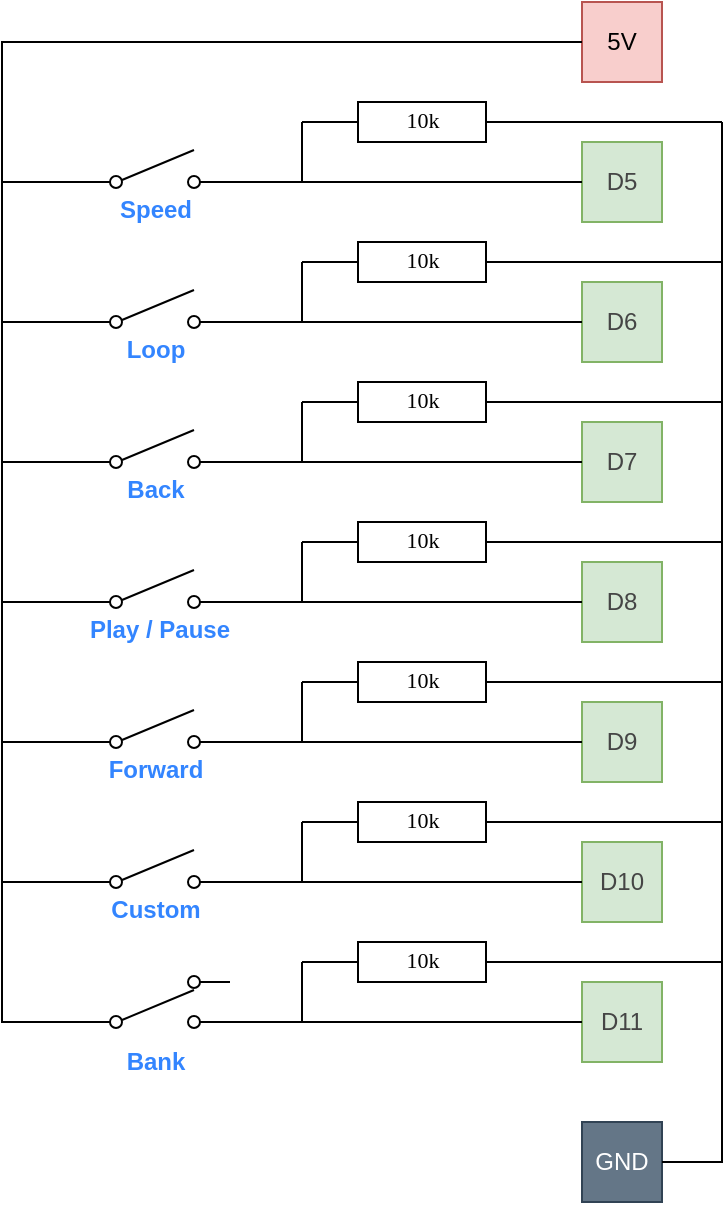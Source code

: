 <mxfile version="12.9.6" type="device"><diagram name="Page-1" id="16e2658f-23c8-b752-8be9-c03fbebb8bbe"><mxGraphModel dx="1305" dy="1044" grid="1" gridSize="10" guides="1" tooltips="1" connect="1" arrows="1" fold="1" page="1" pageScale="1" pageWidth="530" pageHeight="700" background="none" math="0" shadow="0"><root><mxCell id="0"/><mxCell id="1" parent="0"/><mxCell id="XEayLIsE3ASdq2jLto0m-1" value="D5" style="whiteSpace=wrap;html=1;aspect=fixed;fillColor=#d5e8d4;strokeColor=#82b366;rounded=0;glass=0;shadow=0;comic=0;fontColor=#454545;" parent="1" vertex="1"><mxGeometry x="350" y="120" width="40" height="40" as="geometry"/></mxCell><mxCell id="XEayLIsE3ASdq2jLto0m-2" value="D6" style="whiteSpace=wrap;html=1;aspect=fixed;fillColor=#d5e8d4;strokeColor=#82b366;rounded=0;glass=0;shadow=0;comic=0;fontColor=#454545;" parent="1" vertex="1"><mxGeometry x="350" y="190" width="40" height="40" as="geometry"/></mxCell><mxCell id="XEayLIsE3ASdq2jLto0m-3" value="D7" style="whiteSpace=wrap;html=1;aspect=fixed;fillColor=#d5e8d4;strokeColor=#82b366;rounded=0;glass=0;shadow=0;comic=0;fontColor=#454545;" parent="1" vertex="1"><mxGeometry x="350" y="260" width="40" height="40" as="geometry"/></mxCell><mxCell id="XEayLIsE3ASdq2jLto0m-4" value="D8" style="whiteSpace=wrap;html=1;aspect=fixed;fillColor=#d5e8d4;strokeColor=#82b366;rounded=0;glass=0;shadow=0;comic=0;fontColor=#454545;" parent="1" vertex="1"><mxGeometry x="350" y="330" width="40" height="40" as="geometry"/></mxCell><mxCell id="XEayLIsE3ASdq2jLto0m-5" value="D9" style="whiteSpace=wrap;html=1;aspect=fixed;fillColor=#d5e8d4;strokeColor=#82b366;rounded=0;glass=0;shadow=0;comic=0;fontColor=#454545;" parent="1" vertex="1"><mxGeometry x="350" y="400" width="40" height="40" as="geometry"/></mxCell><mxCell id="XEayLIsE3ASdq2jLto0m-7" value="" style="verticalLabelPosition=bottom;shadow=0;dashed=0;align=center;fillColor=#ffffff;html=1;verticalAlign=top;strokeWidth=1;shape=mxgraph.electrical.resistors.resistor_1;rounded=1;comic=0;labelBackgroundColor=none;fontFamily=Verdana;fontSize=12;fontColor=#000000;rotation=0;" parent="1" vertex="1"><mxGeometry x="220" y="100" width="100" height="20" as="geometry"/></mxCell><mxCell id="XEayLIsE3ASdq2jLto0m-8" value="10k" style="text;html=1;resizable=0;points=[];autosize=1;align=center;verticalAlign=top;spacingTop=-4;fontSize=11;fontFamily=Verdana" parent="1" vertex="1"><mxGeometry x="250" y="100" width="40" height="10" as="geometry"/></mxCell><mxCell id="XEayLIsE3ASdq2jLto0m-9" value="5V" style="whiteSpace=wrap;html=1;aspect=fixed;fillColor=#f8cecc;strokeColor=#b85450;rounded=0;glass=0;shadow=0;comic=0;" parent="1" vertex="1"><mxGeometry x="350" y="50" width="40" height="40" as="geometry"/></mxCell><mxCell id="XEayLIsE3ASdq2jLto0m-10" value="GND" style="whiteSpace=wrap;html=1;aspect=fixed;fillColor=#647687;strokeColor=#314354;rounded=0;glass=0;shadow=0;comic=0;fontColor=#ffffff;" parent="1" vertex="1"><mxGeometry x="350" y="610" width="40" height="40" as="geometry"/></mxCell><mxCell id="XEayLIsE3ASdq2jLto0m-11" value="" style="pointerEvents=1;verticalLabelPosition=bottom;shadow=0;dashed=0;align=center;html=1;verticalAlign=top;shape=mxgraph.electrical.electro-mechanical.simple_switch;rounded=0;glass=0;comic=0;fontColor=#454545;" parent="1" vertex="1"><mxGeometry x="99" y="404" width="75" height="19" as="geometry"/></mxCell><mxCell id="XEayLIsE3ASdq2jLto0m-13" value="Forward" style="text;html=1;strokeColor=none;fillColor=none;align=center;verticalAlign=middle;whiteSpace=wrap;rounded=0;shadow=0;glass=0;comic=0;fontColor=#3385FF;fontStyle=1" parent="1" vertex="1"><mxGeometry x="116.5" y="424" width="40" height="20" as="geometry"/></mxCell><mxCell id="XEayLIsE3ASdq2jLto0m-14" value="" style="pointerEvents=1;verticalLabelPosition=bottom;shadow=0;dashed=0;align=center;html=1;verticalAlign=top;shape=mxgraph.electrical.electro-mechanical.simple_switch;rounded=0;glass=0;comic=0;fontColor=#454545;" parent="1" vertex="1"><mxGeometry x="99" y="124" width="75" height="19" as="geometry"/></mxCell><mxCell id="XEayLIsE3ASdq2jLto0m-15" value="Speed" style="text;html=1;strokeColor=none;fillColor=none;align=center;verticalAlign=middle;whiteSpace=wrap;rounded=0;shadow=0;glass=0;comic=0;fontColor=#3385FF;fontStyle=1" parent="1" vertex="1"><mxGeometry x="116.5" y="144" width="40" height="20" as="geometry"/></mxCell><mxCell id="XEayLIsE3ASdq2jLto0m-16" value="" style="pointerEvents=1;verticalLabelPosition=bottom;shadow=0;dashed=0;align=center;html=1;verticalAlign=top;shape=mxgraph.electrical.electro-mechanical.simple_switch;rounded=0;glass=0;comic=0;fontColor=#454545;" parent="1" vertex="1"><mxGeometry x="99" y="194" width="75" height="19" as="geometry"/></mxCell><mxCell id="XEayLIsE3ASdq2jLto0m-17" value="Loop" style="text;html=1;strokeColor=none;fillColor=none;align=center;verticalAlign=middle;whiteSpace=wrap;rounded=0;shadow=0;glass=0;comic=0;fontColor=#3385FF;fontStyle=1" parent="1" vertex="1"><mxGeometry x="116.5" y="214" width="40" height="20" as="geometry"/></mxCell><mxCell id="XEayLIsE3ASdq2jLto0m-18" value="" style="pointerEvents=1;verticalLabelPosition=bottom;shadow=0;dashed=0;align=center;html=1;verticalAlign=top;shape=mxgraph.electrical.electro-mechanical.simple_switch;rounded=0;glass=0;comic=0;fontColor=#454545;" parent="1" vertex="1"><mxGeometry x="99" y="264" width="75" height="19" as="geometry"/></mxCell><mxCell id="XEayLIsE3ASdq2jLto0m-19" value="Back" style="text;html=1;strokeColor=none;fillColor=none;align=center;verticalAlign=middle;whiteSpace=wrap;rounded=0;shadow=0;glass=0;comic=0;fontColor=#3385FF;fontStyle=1" parent="1" vertex="1"><mxGeometry x="116.5" y="284" width="40" height="20" as="geometry"/></mxCell><mxCell id="XEayLIsE3ASdq2jLto0m-20" value="" style="pointerEvents=1;verticalLabelPosition=bottom;shadow=0;dashed=0;align=center;html=1;verticalAlign=top;shape=mxgraph.electrical.electro-mechanical.simple_switch;rounded=0;glass=0;comic=0;fontColor=#454545;" parent="1" vertex="1"><mxGeometry x="99" y="334" width="75" height="19" as="geometry"/></mxCell><mxCell id="XEayLIsE3ASdq2jLto0m-21" value="Play / Pause" style="text;html=1;strokeColor=none;fillColor=none;align=center;verticalAlign=middle;whiteSpace=wrap;rounded=0;shadow=0;glass=0;comic=0;fontColor=#3385FF;fontStyle=1" parent="1" vertex="1"><mxGeometry x="99" y="354" width="80" height="20" as="geometry"/></mxCell><mxCell id="XEayLIsE3ASdq2jLto0m-24" value="" style="endArrow=none;html=1;fontSize=11;fontColor=#454545;entryX=0;entryY=0.5;entryDx=0;entryDy=0;exitX=1;exitY=0.84;exitDx=0;exitDy=0;exitPerimeter=0;" parent="1" source="XEayLIsE3ASdq2jLto0m-14" target="XEayLIsE3ASdq2jLto0m-1" edge="1"><mxGeometry width="50" height="50" relative="1" as="geometry"><mxPoint x="170" y="360" as="sourcePoint"/><mxPoint x="220" y="310" as="targetPoint"/></mxGeometry></mxCell><mxCell id="XEayLIsE3ASdq2jLto0m-25" value="" style="endArrow=none;html=1;fontSize=11;fontColor=#454545;entryX=1;entryY=0.84;entryDx=0;entryDy=0;entryPerimeter=0;exitX=0;exitY=0.5;exitDx=0;exitDy=0;" parent="1" source="XEayLIsE3ASdq2jLto0m-2" target="XEayLIsE3ASdq2jLto0m-16" edge="1"><mxGeometry width="50" height="50" relative="1" as="geometry"><mxPoint x="170" y="360" as="sourcePoint"/><mxPoint x="220" y="310" as="targetPoint"/></mxGeometry></mxCell><mxCell id="XEayLIsE3ASdq2jLto0m-28" value="" style="endArrow=none;html=1;fontSize=11;fontColor=#454545;entryX=0;entryY=0.84;entryDx=0;entryDy=0;entryPerimeter=0;" parent="1" target="XEayLIsE3ASdq2jLto0m-16" edge="1"><mxGeometry width="50" height="50" relative="1" as="geometry"><mxPoint x="60" y="210" as="sourcePoint"/><mxPoint x="220" y="310" as="targetPoint"/></mxGeometry></mxCell><mxCell id="XEayLIsE3ASdq2jLto0m-29" value="" style="endArrow=none;html=1;fontSize=11;fontColor=#454545;entryX=0;entryY=0.84;entryDx=0;entryDy=0;entryPerimeter=0;" parent="1" target="XEayLIsE3ASdq2jLto0m-18" edge="1"><mxGeometry width="50" height="50" relative="1" as="geometry"><mxPoint x="60" y="280" as="sourcePoint"/><mxPoint x="220" y="310" as="targetPoint"/></mxGeometry></mxCell><mxCell id="XEayLIsE3ASdq2jLto0m-30" value="" style="endArrow=none;html=1;fontSize=11;fontColor=#454545;entryX=0;entryY=0.84;entryDx=0;entryDy=0;entryPerimeter=0;" parent="1" target="XEayLIsE3ASdq2jLto0m-20" edge="1"><mxGeometry width="50" height="50" relative="1" as="geometry"><mxPoint x="60" y="350" as="sourcePoint"/><mxPoint x="220" y="310" as="targetPoint"/></mxGeometry></mxCell><mxCell id="XEayLIsE3ASdq2jLto0m-31" value="" style="endArrow=none;html=1;fontSize=11;fontColor=#454545;exitX=0;exitY=0.84;exitDx=0;exitDy=0;exitPerimeter=0;" parent="1" source="XEayLIsE3ASdq2jLto0m-11" edge="1"><mxGeometry width="50" height="50" relative="1" as="geometry"><mxPoint x="170" y="360" as="sourcePoint"/><mxPoint x="60" y="420" as="targetPoint"/></mxGeometry></mxCell><mxCell id="XEayLIsE3ASdq2jLto0m-32" value="" style="endArrow=none;html=1;fontSize=11;fontColor=#454545;entryX=0;entryY=0.84;entryDx=0;entryDy=0;entryPerimeter=0;" parent="1" target="XEayLIsE3ASdq2jLto0m-14" edge="1"><mxGeometry width="50" height="50" relative="1" as="geometry"><mxPoint x="60" y="140" as="sourcePoint"/><mxPoint x="220" y="310" as="targetPoint"/></mxGeometry></mxCell><mxCell id="XEayLIsE3ASdq2jLto0m-34" value="" style="endArrow=none;html=1;fontSize=11;fontColor=#3385FF;" parent="1" edge="1"><mxGeometry width="50" height="50" relative="1" as="geometry"><mxPoint x="210" y="140" as="sourcePoint"/><mxPoint x="210" y="110" as="targetPoint"/></mxGeometry></mxCell><mxCell id="XEayLIsE3ASdq2jLto0m-35" value="" style="endArrow=none;html=1;fontSize=11;fontColor=#3385FF;entryX=0;entryY=0.5;entryDx=0;entryDy=0;entryPerimeter=0;" parent="1" target="XEayLIsE3ASdq2jLto0m-7" edge="1"><mxGeometry width="50" height="50" relative="1" as="geometry"><mxPoint x="210" y="110" as="sourcePoint"/><mxPoint x="220" y="310" as="targetPoint"/></mxGeometry></mxCell><mxCell id="XEayLIsE3ASdq2jLto0m-37" value="" style="endArrow=none;html=1;fontSize=11;fontColor=#3385FF;entryX=1;entryY=0.5;entryDx=0;entryDy=0;strokeColor=none;rounded=0;" parent="1" target="XEayLIsE3ASdq2jLto0m-9" edge="1"><mxGeometry width="50" height="50" relative="1" as="geometry"><mxPoint x="400" y="110" as="sourcePoint"/><mxPoint x="170" y="310" as="targetPoint"/><Array as="points"><mxPoint x="400" y="70"/></Array></mxGeometry></mxCell><mxCell id="XEayLIsE3ASdq2jLto0m-43" value="" style="verticalLabelPosition=bottom;shadow=0;dashed=0;align=center;fillColor=#ffffff;html=1;verticalAlign=top;strokeWidth=1;shape=mxgraph.electrical.resistors.resistor_1;rounded=1;comic=0;labelBackgroundColor=none;fontFamily=Verdana;fontSize=12;fontColor=#000000;rotation=0;" parent="1" vertex="1"><mxGeometry x="220" y="380" width="100" height="20" as="geometry"/></mxCell><mxCell id="XEayLIsE3ASdq2jLto0m-44" value="10k" style="text;html=1;resizable=0;points=[];autosize=1;align=center;verticalAlign=top;spacingTop=-4;fontSize=11;fontFamily=Verdana" parent="1" vertex="1"><mxGeometry x="250" y="380" width="40" height="10" as="geometry"/></mxCell><mxCell id="XEayLIsE3ASdq2jLto0m-45" value="" style="endArrow=none;html=1;fontSize=11;fontColor=#3385FF;" parent="1" edge="1"><mxGeometry width="50" height="50" relative="1" as="geometry"><mxPoint x="210" y="420" as="sourcePoint"/><mxPoint x="210" y="390" as="targetPoint"/></mxGeometry></mxCell><mxCell id="XEayLIsE3ASdq2jLto0m-46" value="" style="endArrow=none;html=1;fontSize=11;fontColor=#3385FF;entryX=0;entryY=0.5;entryDx=0;entryDy=0;entryPerimeter=0;" parent="1" target="XEayLIsE3ASdq2jLto0m-43" edge="1"><mxGeometry width="50" height="50" relative="1" as="geometry"><mxPoint x="210" y="390" as="sourcePoint"/><mxPoint x="220" y="590" as="targetPoint"/></mxGeometry></mxCell><mxCell id="XEayLIsE3ASdq2jLto0m-48" value="" style="endArrow=none;html=1;fontSize=11;fontColor=#3385FF;entryX=1;entryY=0.5;entryDx=0;entryDy=0;strokeColor=none;rounded=0;" parent="1" edge="1"><mxGeometry width="50" height="50" relative="1" as="geometry"><mxPoint x="400" y="390" as="sourcePoint"/><mxPoint x="390" y="350" as="targetPoint"/><Array as="points"><mxPoint x="400" y="350"/></Array></mxGeometry></mxCell><mxCell id="XEayLIsE3ASdq2jLto0m-49" value="" style="verticalLabelPosition=bottom;shadow=0;dashed=0;align=center;fillColor=#ffffff;html=1;verticalAlign=top;strokeWidth=1;shape=mxgraph.electrical.resistors.resistor_1;rounded=1;comic=0;labelBackgroundColor=none;fontFamily=Verdana;fontSize=12;fontColor=#000000;rotation=0;" parent="1" vertex="1"><mxGeometry x="220" y="170" width="100" height="20" as="geometry"/></mxCell><mxCell id="XEayLIsE3ASdq2jLto0m-50" value="10k" style="text;html=1;resizable=0;points=[];autosize=1;align=center;verticalAlign=top;spacingTop=-4;fontSize=11;fontFamily=Verdana" parent="1" vertex="1"><mxGeometry x="250" y="170" width="40" height="10" as="geometry"/></mxCell><mxCell id="XEayLIsE3ASdq2jLto0m-51" value="" style="endArrow=none;html=1;fontSize=11;fontColor=#3385FF;" parent="1" edge="1"><mxGeometry width="50" height="50" relative="1" as="geometry"><mxPoint x="210" y="210" as="sourcePoint"/><mxPoint x="210" y="180" as="targetPoint"/></mxGeometry></mxCell><mxCell id="XEayLIsE3ASdq2jLto0m-52" value="" style="endArrow=none;html=1;fontSize=11;fontColor=#3385FF;entryX=0;entryY=0.5;entryDx=0;entryDy=0;entryPerimeter=0;" parent="1" target="XEayLIsE3ASdq2jLto0m-49" edge="1"><mxGeometry width="50" height="50" relative="1" as="geometry"><mxPoint x="210" y="180" as="sourcePoint"/><mxPoint x="220" y="380" as="targetPoint"/></mxGeometry></mxCell><mxCell id="XEayLIsE3ASdq2jLto0m-54" value="" style="endArrow=none;html=1;fontSize=11;fontColor=#3385FF;entryX=1;entryY=0.5;entryDx=0;entryDy=0;strokeColor=none;rounded=0;" parent="1" edge="1"><mxGeometry width="50" height="50" relative="1" as="geometry"><mxPoint x="400" y="180" as="sourcePoint"/><mxPoint x="390" y="140" as="targetPoint"/><Array as="points"><mxPoint x="400" y="140"/></Array></mxGeometry></mxCell><mxCell id="XEayLIsE3ASdq2jLto0m-57" value="" style="verticalLabelPosition=bottom;shadow=0;dashed=0;align=center;fillColor=#ffffff;html=1;verticalAlign=top;strokeWidth=1;shape=mxgraph.electrical.resistors.resistor_1;rounded=1;comic=0;labelBackgroundColor=none;fontFamily=Verdana;fontSize=12;fontColor=#000000;rotation=0;" parent="1" vertex="1"><mxGeometry x="220" y="240" width="100" height="20" as="geometry"/></mxCell><mxCell id="XEayLIsE3ASdq2jLto0m-58" value="10k" style="text;html=1;resizable=0;points=[];autosize=1;align=center;verticalAlign=top;spacingTop=-4;fontSize=11;fontFamily=Verdana" parent="1" vertex="1"><mxGeometry x="250" y="240" width="40" height="10" as="geometry"/></mxCell><mxCell id="XEayLIsE3ASdq2jLto0m-59" value="" style="endArrow=none;html=1;fontSize=11;fontColor=#3385FF;" parent="1" edge="1"><mxGeometry width="50" height="50" relative="1" as="geometry"><mxPoint x="210" y="280" as="sourcePoint"/><mxPoint x="210" y="250" as="targetPoint"/></mxGeometry></mxCell><mxCell id="XEayLIsE3ASdq2jLto0m-60" value="" style="endArrow=none;html=1;fontSize=11;fontColor=#3385FF;entryX=0;entryY=0.5;entryDx=0;entryDy=0;entryPerimeter=0;" parent="1" target="XEayLIsE3ASdq2jLto0m-57" edge="1"><mxGeometry width="50" height="50" relative="1" as="geometry"><mxPoint x="210" y="250" as="sourcePoint"/><mxPoint x="220" y="450" as="targetPoint"/></mxGeometry></mxCell><mxCell id="XEayLIsE3ASdq2jLto0m-62" value="" style="endArrow=none;html=1;fontSize=11;fontColor=#3385FF;strokeColor=none;rounded=0;" parent="1" edge="1"><mxGeometry width="50" height="50" relative="1" as="geometry"><mxPoint x="400" y="250" as="sourcePoint"/><mxPoint x="410" y="180" as="targetPoint"/><Array as="points"><mxPoint x="400" y="210"/></Array></mxGeometry></mxCell><mxCell id="XEayLIsE3ASdq2jLto0m-63" value="" style="endArrow=none;html=1;fontSize=11;fontColor=#3385FF;entryX=0;entryY=0.5;entryDx=0;entryDy=0;exitX=1;exitY=0.84;exitDx=0;exitDy=0;exitPerimeter=0;" parent="1" source="XEayLIsE3ASdq2jLto0m-18" target="XEayLIsE3ASdq2jLto0m-3" edge="1"><mxGeometry width="50" height="50" relative="1" as="geometry"><mxPoint x="170" y="360" as="sourcePoint"/><mxPoint x="220" y="310" as="targetPoint"/></mxGeometry></mxCell><mxCell id="XEayLIsE3ASdq2jLto0m-64" value="" style="endArrow=none;html=1;fontSize=11;fontColor=#3385FF;entryX=0;entryY=0.5;entryDx=0;entryDy=0;exitX=1;exitY=0.84;exitDx=0;exitDy=0;exitPerimeter=0;" parent="1" source="XEayLIsE3ASdq2jLto0m-20" target="XEayLIsE3ASdq2jLto0m-4" edge="1"><mxGeometry width="50" height="50" relative="1" as="geometry"><mxPoint x="170" y="360" as="sourcePoint"/><mxPoint x="220" y="310" as="targetPoint"/></mxGeometry></mxCell><mxCell id="XEayLIsE3ASdq2jLto0m-65" value="" style="endArrow=none;html=1;fontSize=11;fontColor=#3385FF;entryX=0;entryY=0.5;entryDx=0;entryDy=0;exitX=1;exitY=0.84;exitDx=0;exitDy=0;exitPerimeter=0;" parent="1" source="XEayLIsE3ASdq2jLto0m-11" target="XEayLIsE3ASdq2jLto0m-5" edge="1"><mxGeometry width="50" height="50" relative="1" as="geometry"><mxPoint x="170" y="360" as="sourcePoint"/><mxPoint x="220" y="310" as="targetPoint"/></mxGeometry></mxCell><mxCell id="XEayLIsE3ASdq2jLto0m-72" value="" style="verticalLabelPosition=bottom;shadow=0;dashed=0;align=center;fillColor=#ffffff;html=1;verticalAlign=top;strokeWidth=1;shape=mxgraph.electrical.resistors.resistor_1;rounded=1;comic=0;labelBackgroundColor=none;fontFamily=Verdana;fontSize=12;fontColor=#000000;rotation=0;" parent="1" vertex="1"><mxGeometry x="220" y="310" width="100" height="20" as="geometry"/></mxCell><mxCell id="XEayLIsE3ASdq2jLto0m-73" value="10k" style="text;html=1;resizable=0;points=[];autosize=1;align=center;verticalAlign=top;spacingTop=-4;fontSize=11;fontFamily=Verdana" parent="1" vertex="1"><mxGeometry x="250" y="310" width="40" height="10" as="geometry"/></mxCell><mxCell id="XEayLIsE3ASdq2jLto0m-74" value="" style="endArrow=none;html=1;fontSize=11;fontColor=#3385FF;" parent="1" edge="1"><mxGeometry width="50" height="50" relative="1" as="geometry"><mxPoint x="210" y="350" as="sourcePoint"/><mxPoint x="210" y="320" as="targetPoint"/></mxGeometry></mxCell><mxCell id="XEayLIsE3ASdq2jLto0m-75" value="" style="endArrow=none;html=1;fontSize=11;fontColor=#3385FF;entryX=0;entryY=0.5;entryDx=0;entryDy=0;entryPerimeter=0;" parent="1" target="XEayLIsE3ASdq2jLto0m-72" edge="1"><mxGeometry width="50" height="50" relative="1" as="geometry"><mxPoint x="210" y="320" as="sourcePoint"/><mxPoint x="220" y="520" as="targetPoint"/></mxGeometry></mxCell><mxCell id="XEayLIsE3ASdq2jLto0m-77" value="" style="endArrow=none;html=1;fontSize=11;fontColor=#3385FF;entryX=1;entryY=0.5;entryDx=0;entryDy=0;strokeColor=none;rounded=0;" parent="1" edge="1"><mxGeometry width="50" height="50" relative="1" as="geometry"><mxPoint x="400" y="320" as="sourcePoint"/><mxPoint x="390" y="280" as="targetPoint"/><Array as="points"><mxPoint x="400" y="280"/></Array></mxGeometry></mxCell><mxCell id="HdOrSt9mUNWdkk8fe8So-1" value="" style="endArrow=none;html=1;entryX=0;entryY=0.5;entryDx=0;entryDy=0;rounded=0;" parent="1" target="XEayLIsE3ASdq2jLto0m-9" edge="1"><mxGeometry width="50" height="50" relative="1" as="geometry"><mxPoint x="60" y="420" as="sourcePoint"/><mxPoint x="290" y="510" as="targetPoint"/><Array as="points"><mxPoint x="60" y="70"/></Array></mxGeometry></mxCell><mxCell id="HdOrSt9mUNWdkk8fe8So-2" value="" style="endArrow=none;html=1;entryX=1;entryY=0.5;entryDx=0;entryDy=0;entryPerimeter=0;" parent="1" target="XEayLIsE3ASdq2jLto0m-43" edge="1"><mxGeometry width="50" height="50" relative="1" as="geometry"><mxPoint x="420" y="390" as="sourcePoint"/><mxPoint x="290" y="510" as="targetPoint"/></mxGeometry></mxCell><mxCell id="HdOrSt9mUNWdkk8fe8So-3" value="" style="endArrow=none;html=1;entryX=1;entryY=0.5;entryDx=0;entryDy=0;rounded=0;" parent="1" target="XEayLIsE3ASdq2jLto0m-10" edge="1"><mxGeometry width="50" height="50" relative="1" as="geometry"><mxPoint x="420" y="390" as="sourcePoint"/><mxPoint x="240" y="510" as="targetPoint"/><Array as="points"><mxPoint x="420" y="490"/><mxPoint x="420" y="630"/></Array></mxGeometry></mxCell><mxCell id="HdOrSt9mUNWdkk8fe8So-4" value="" style="endArrow=none;html=1;entryX=1;entryY=0.5;entryDx=0;entryDy=0;entryPerimeter=0;" parent="1" target="XEayLIsE3ASdq2jLto0m-72" edge="1"><mxGeometry width="50" height="50" relative="1" as="geometry"><mxPoint x="420" y="320" as="sourcePoint"/><mxPoint x="290" y="530" as="targetPoint"/></mxGeometry></mxCell><mxCell id="HdOrSt9mUNWdkk8fe8So-5" value="" style="endArrow=none;html=1;exitX=1;exitY=0.5;exitDx=0;exitDy=0;exitPerimeter=0;" parent="1" source="XEayLIsE3ASdq2jLto0m-57" edge="1"><mxGeometry width="50" height="50" relative="1" as="geometry"><mxPoint x="240" y="580" as="sourcePoint"/><mxPoint x="420" y="250" as="targetPoint"/></mxGeometry></mxCell><mxCell id="HdOrSt9mUNWdkk8fe8So-6" value="" style="endArrow=none;html=1;entryX=1;entryY=0.5;entryDx=0;entryDy=0;entryPerimeter=0;" parent="1" target="XEayLIsE3ASdq2jLto0m-49" edge="1"><mxGeometry width="50" height="50" relative="1" as="geometry"><mxPoint x="420" y="180" as="sourcePoint"/><mxPoint x="290" y="530" as="targetPoint"/></mxGeometry></mxCell><mxCell id="HdOrSt9mUNWdkk8fe8So-7" value="" style="endArrow=none;html=1;entryX=1;entryY=0.5;entryDx=0;entryDy=0;entryPerimeter=0;" parent="1" target="XEayLIsE3ASdq2jLto0m-7" edge="1"><mxGeometry width="50" height="50" relative="1" as="geometry"><mxPoint x="420" y="110" as="sourcePoint"/><mxPoint x="290" y="530" as="targetPoint"/></mxGeometry></mxCell><mxCell id="HdOrSt9mUNWdkk8fe8So-8" value="" style="endArrow=none;html=1;" parent="1" edge="1"><mxGeometry width="50" height="50" relative="1" as="geometry"><mxPoint x="420" y="390" as="sourcePoint"/><mxPoint x="420" y="110" as="targetPoint"/></mxGeometry></mxCell><mxCell id="rsuDBxgtA2EJkOeCoiPp-1" value="D10" style="whiteSpace=wrap;html=1;aspect=fixed;fillColor=#d5e8d4;strokeColor=#82b366;rounded=0;glass=0;shadow=0;comic=0;fontColor=#454545;" vertex="1" parent="1"><mxGeometry x="350" y="470" width="40" height="40" as="geometry"/></mxCell><mxCell id="rsuDBxgtA2EJkOeCoiPp-2" value="D11" style="whiteSpace=wrap;html=1;aspect=fixed;fillColor=#d5e8d4;strokeColor=#82b366;rounded=0;glass=0;shadow=0;comic=0;fontColor=#454545;" vertex="1" parent="1"><mxGeometry x="350" y="540" width="40" height="40" as="geometry"/></mxCell><mxCell id="rsuDBxgtA2EJkOeCoiPp-3" value="" style="pointerEvents=1;verticalLabelPosition=bottom;shadow=0;dashed=0;align=center;html=1;verticalAlign=top;shape=mxgraph.electrical.electro-mechanical.simple_switch;rounded=0;glass=0;comic=0;fontColor=#454545;" vertex="1" parent="1"><mxGeometry x="99" y="474" width="75" height="19" as="geometry"/></mxCell><mxCell id="rsuDBxgtA2EJkOeCoiPp-4" value="Custom" style="text;html=1;strokeColor=none;fillColor=none;align=center;verticalAlign=middle;whiteSpace=wrap;rounded=0;shadow=0;glass=0;comic=0;fontColor=#3385FF;fontStyle=1" vertex="1" parent="1"><mxGeometry x="116.5" y="494" width="40" height="20" as="geometry"/></mxCell><mxCell id="rsuDBxgtA2EJkOeCoiPp-6" value="" style="endArrow=none;html=1;fontSize=11;fontColor=#3385FF;entryX=0;entryY=0.5;entryDx=0;entryDy=0;entryPerimeter=0;" edge="1" parent="1"><mxGeometry width="50" height="50" relative="1" as="geometry"><mxPoint x="210" y="460" as="sourcePoint"/><mxPoint x="220" y="460" as="targetPoint"/></mxGeometry></mxCell><mxCell id="rsuDBxgtA2EJkOeCoiPp-7" value="" style="endArrow=none;html=1;fontSize=11;fontColor=#3385FF;entryX=0;entryY=0.5;entryDx=0;entryDy=0;exitX=1;exitY=0.84;exitDx=0;exitDy=0;exitPerimeter=0;" edge="1" parent="1" source="rsuDBxgtA2EJkOeCoiPp-3"><mxGeometry width="50" height="50" relative="1" as="geometry"><mxPoint x="170" y="430" as="sourcePoint"/><mxPoint x="350" y="490" as="targetPoint"/></mxGeometry></mxCell><mxCell id="rsuDBxgtA2EJkOeCoiPp-8" value="" style="endArrow=none;html=1;entryX=1;entryY=0.5;entryDx=0;entryDy=0;entryPerimeter=0;" edge="1" parent="1"><mxGeometry width="50" height="50" relative="1" as="geometry"><mxPoint x="420" y="460" as="sourcePoint"/><mxPoint x="320" y="460" as="targetPoint"/></mxGeometry></mxCell><mxCell id="rsuDBxgtA2EJkOeCoiPp-9" value="" style="verticalLabelPosition=bottom;shadow=0;dashed=0;align=center;fillColor=#ffffff;html=1;verticalAlign=top;strokeWidth=1;shape=mxgraph.electrical.resistors.resistor_1;rounded=1;comic=0;labelBackgroundColor=none;fontFamily=Verdana;fontSize=12;fontColor=#000000;rotation=0;" vertex="1" parent="1"><mxGeometry x="220" y="450" width="100" height="20" as="geometry"/></mxCell><mxCell id="rsuDBxgtA2EJkOeCoiPp-5" value="10k" style="text;html=1;resizable=0;points=[];autosize=1;align=center;verticalAlign=top;spacingTop=-4;fontSize=11;fontFamily=Verdana" vertex="1" parent="1"><mxGeometry x="250" y="450" width="40" height="10" as="geometry"/></mxCell><mxCell id="rsuDBxgtA2EJkOeCoiPp-10" value="" style="endArrow=none;html=1;" edge="1" parent="1"><mxGeometry width="50" height="50" relative="1" as="geometry"><mxPoint x="210" y="490" as="sourcePoint"/><mxPoint x="210" y="460" as="targetPoint"/></mxGeometry></mxCell><mxCell id="rsuDBxgtA2EJkOeCoiPp-11" value="" style="endArrow=none;html=1;exitX=0;exitY=0.84;exitDx=0;exitDy=0;exitPerimeter=0;rounded=0;" edge="1" parent="1" source="rsuDBxgtA2EJkOeCoiPp-3"><mxGeometry width="50" height="50" relative="1" as="geometry"><mxPoint x="240" y="560" as="sourcePoint"/><mxPoint x="60" y="420" as="targetPoint"/><Array as="points"><mxPoint x="60" y="490"/></Array></mxGeometry></mxCell><mxCell id="rsuDBxgtA2EJkOeCoiPp-12" value="" style="pointerEvents=1;verticalLabelPosition=bottom;shadow=0;dashed=0;align=center;html=1;verticalAlign=top;shape=mxgraph.electrical.electro-mechanical.2-way_switch;" vertex="1" parent="1"><mxGeometry x="99" y="537" width="75" height="26" as="geometry"/></mxCell><mxCell id="rsuDBxgtA2EJkOeCoiPp-14" value="" style="endArrow=none;html=1;exitX=1;exitY=0.885;exitDx=0;exitDy=0;exitPerimeter=0;entryX=0;entryY=0.5;entryDx=0;entryDy=0;" edge="1" parent="1" source="rsuDBxgtA2EJkOeCoiPp-12" target="rsuDBxgtA2EJkOeCoiPp-2"><mxGeometry width="50" height="50" relative="1" as="geometry"><mxPoint x="240" y="560" as="sourcePoint"/><mxPoint x="290" y="510" as="targetPoint"/></mxGeometry></mxCell><mxCell id="rsuDBxgtA2EJkOeCoiPp-15" value="" style="endArrow=none;html=1;exitX=0;exitY=0.885;exitDx=0;exitDy=0;exitPerimeter=0;rounded=0;" edge="1" parent="1" source="rsuDBxgtA2EJkOeCoiPp-12"><mxGeometry width="50" height="50" relative="1" as="geometry"><mxPoint x="240" y="560" as="sourcePoint"/><mxPoint x="60" y="490" as="targetPoint"/><Array as="points"><mxPoint x="60" y="560"/></Array></mxGeometry></mxCell><mxCell id="rsuDBxgtA2EJkOeCoiPp-16" value="Bank" style="text;html=1;strokeColor=none;fillColor=none;align=center;verticalAlign=middle;whiteSpace=wrap;rounded=0;shadow=0;glass=0;comic=0;fontColor=#3385FF;fontStyle=1" vertex="1" parent="1"><mxGeometry x="116.5" y="570" width="40" height="20" as="geometry"/></mxCell><mxCell id="rsuDBxgtA2EJkOeCoiPp-17" value="" style="endArrow=none;html=1;fontSize=11;fontColor=#3385FF;entryX=0;entryY=0.5;entryDx=0;entryDy=0;entryPerimeter=0;" edge="1" parent="1"><mxGeometry width="50" height="50" relative="1" as="geometry"><mxPoint x="210" y="530" as="sourcePoint"/><mxPoint x="220" y="530" as="targetPoint"/></mxGeometry></mxCell><mxCell id="rsuDBxgtA2EJkOeCoiPp-18" value="" style="endArrow=none;html=1;entryX=1;entryY=0.5;entryDx=0;entryDy=0;entryPerimeter=0;" edge="1" parent="1"><mxGeometry width="50" height="50" relative="1" as="geometry"><mxPoint x="420" y="530" as="sourcePoint"/><mxPoint x="320" y="530" as="targetPoint"/></mxGeometry></mxCell><mxCell id="rsuDBxgtA2EJkOeCoiPp-19" value="" style="verticalLabelPosition=bottom;shadow=0;dashed=0;align=center;fillColor=#ffffff;html=1;verticalAlign=top;strokeWidth=1;shape=mxgraph.electrical.resistors.resistor_1;rounded=1;comic=0;labelBackgroundColor=none;fontFamily=Verdana;fontSize=12;fontColor=#000000;rotation=0;" vertex="1" parent="1"><mxGeometry x="220" y="520" width="100" height="20" as="geometry"/></mxCell><mxCell id="rsuDBxgtA2EJkOeCoiPp-20" value="10k" style="text;html=1;resizable=0;points=[];autosize=1;align=center;verticalAlign=top;spacingTop=-4;fontSize=11;fontFamily=Verdana" vertex="1" parent="1"><mxGeometry x="250" y="520" width="40" height="10" as="geometry"/></mxCell><mxCell id="rsuDBxgtA2EJkOeCoiPp-21" value="" style="endArrow=none;html=1;" edge="1" parent="1"><mxGeometry width="50" height="50" relative="1" as="geometry"><mxPoint x="210" y="560" as="sourcePoint"/><mxPoint x="210" y="530" as="targetPoint"/></mxGeometry></mxCell></root></mxGraphModel></diagram></mxfile>